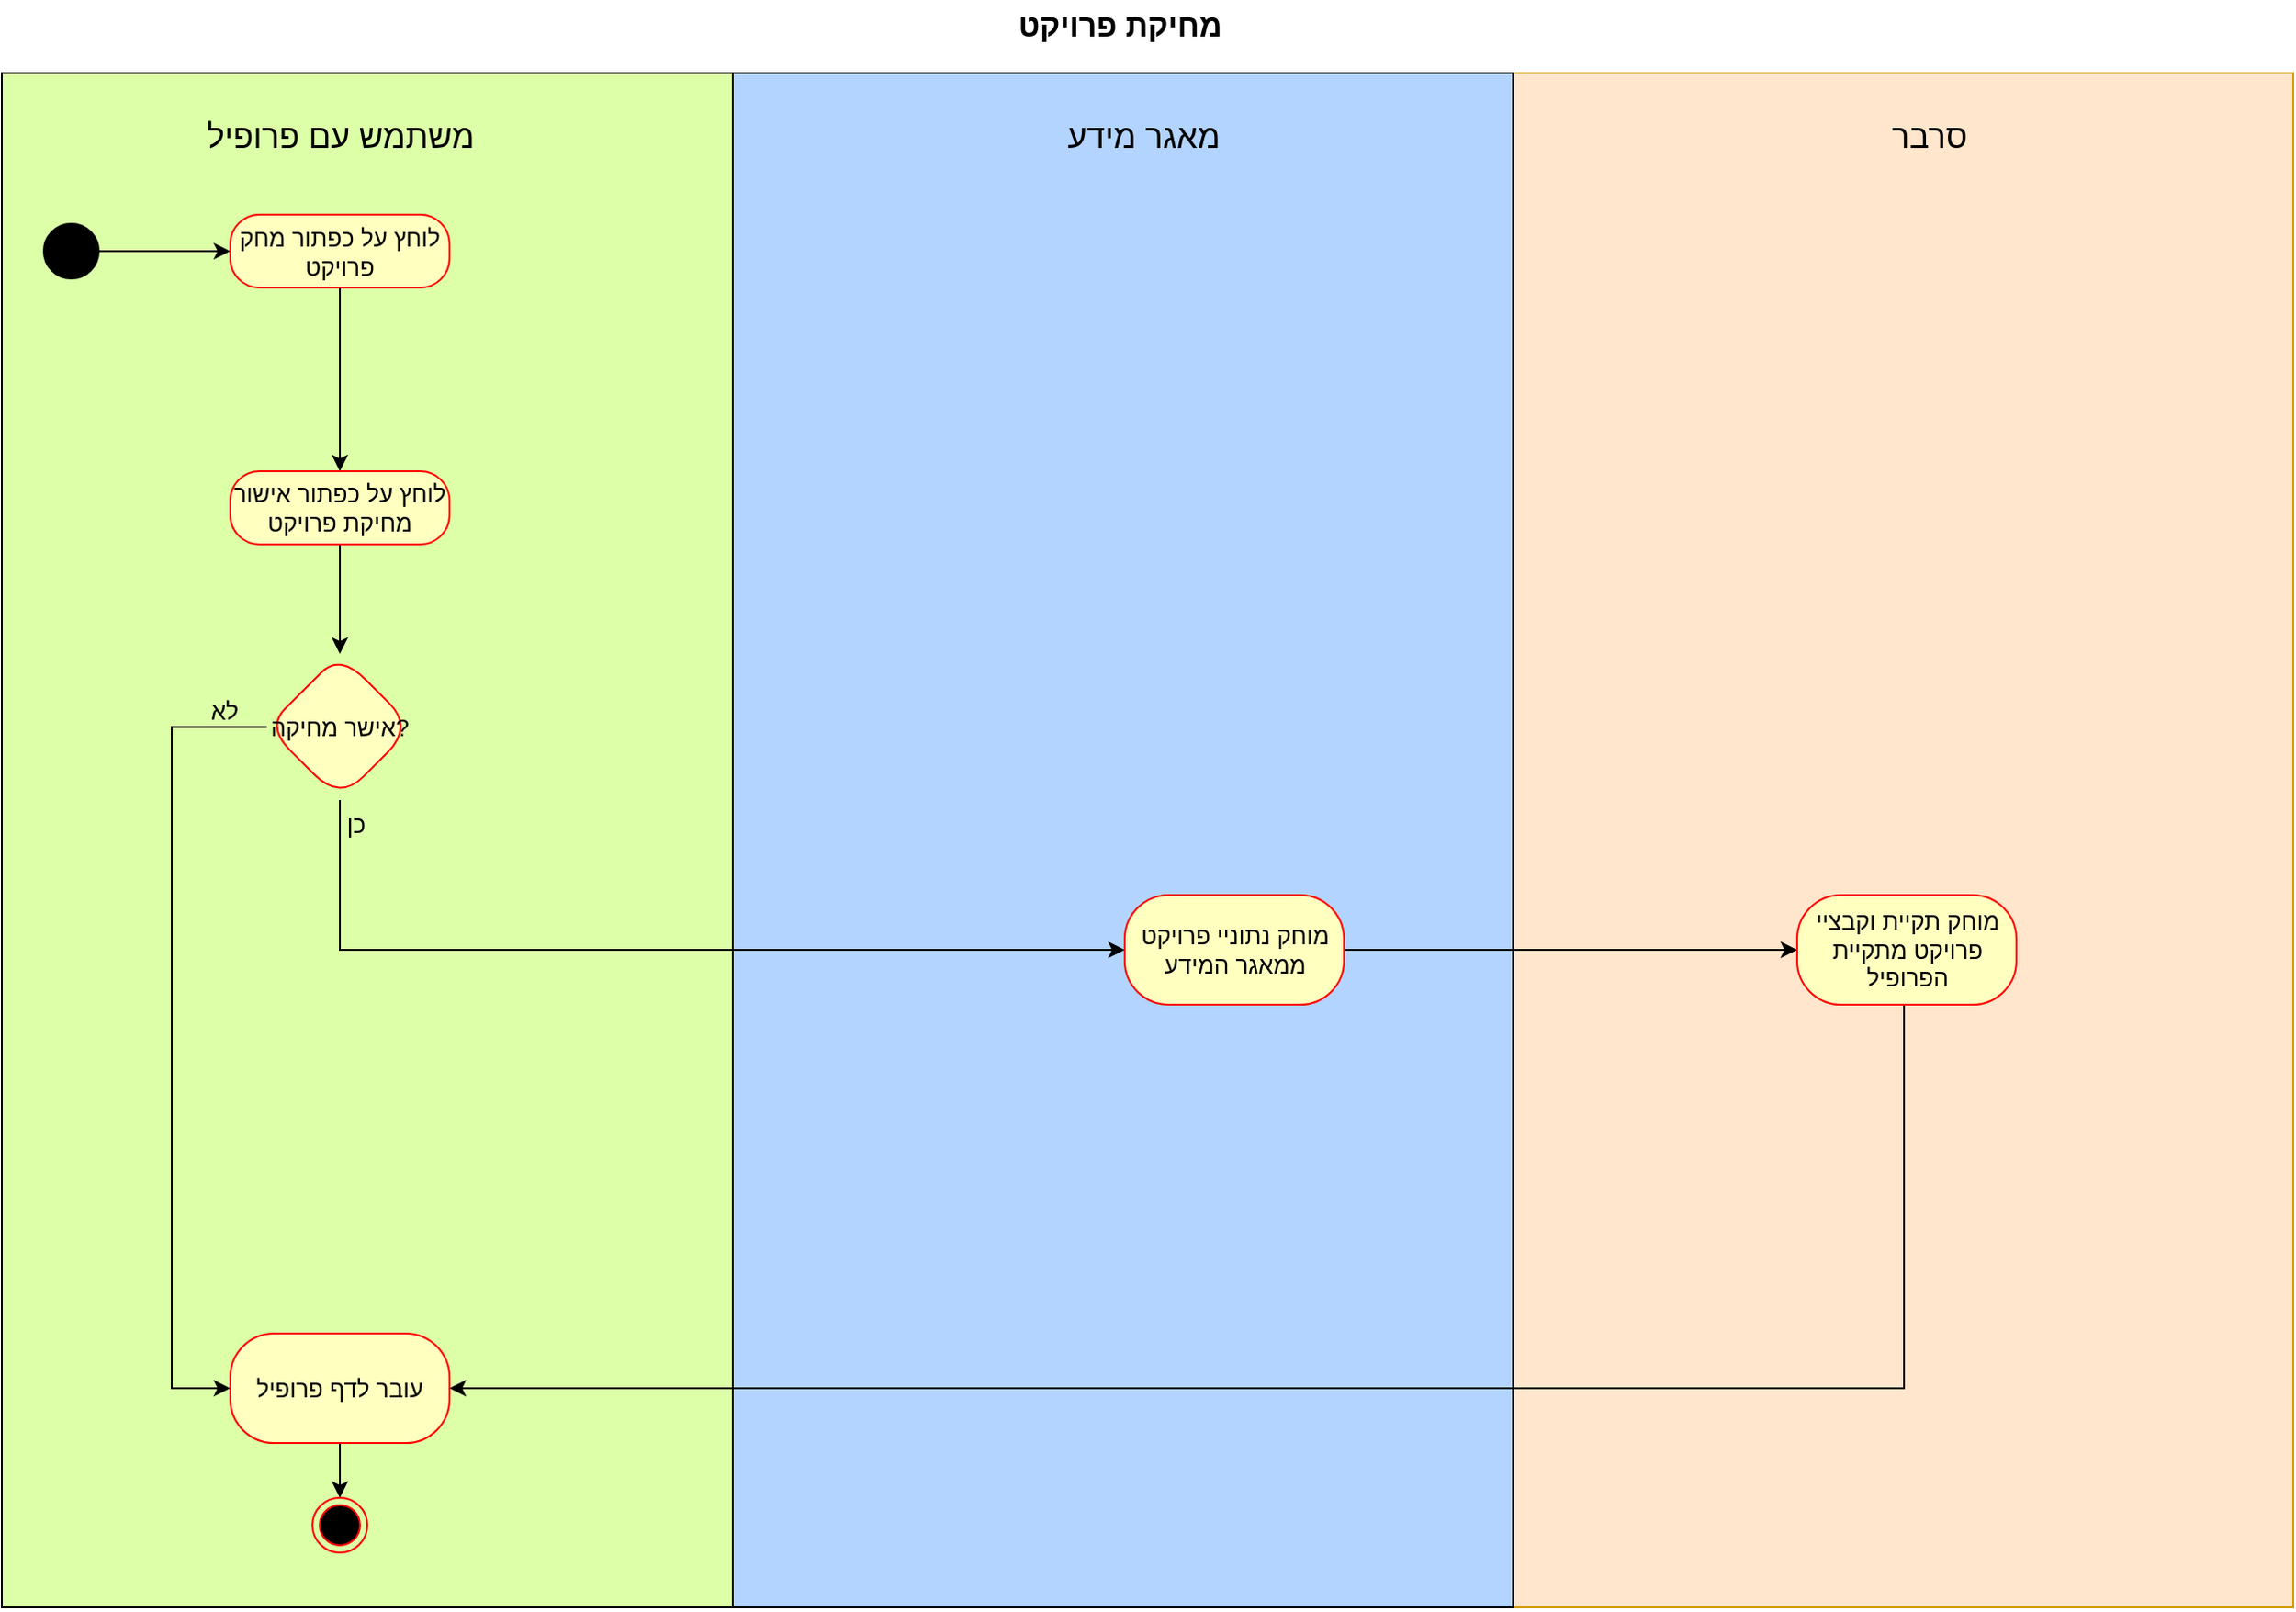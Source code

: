 <mxfile version="15.4.0" type="device"><diagram id="SqZyUri1mVdJK8C7mO2F" name="Page-1"><mxGraphModel dx="2875" dy="-7015" grid="1" gridSize="10" guides="1" tooltips="1" connect="1" arrows="1" fold="1" page="1" pageScale="1" pageWidth="827" pageHeight="1169" math="0" shadow="0"><root><mxCell id="0"/><mxCell id="1" parent="0"/><mxCell id="h3yHmaHJmyDpYoekCfB2-1" value="" style="rounded=0;whiteSpace=wrap;html=1;fillColor=#ffe6cc;strokeColor=#d79b00;" vertex="1" parent="1"><mxGeometry x="614" y="9270" width="427" height="840" as="geometry"/></mxCell><mxCell id="h3yHmaHJmyDpYoekCfB2-2" value="" style="rounded=0;whiteSpace=wrap;html=1;fillColor=#DCFFA8;" vertex="1" parent="1"><mxGeometry x="-213" y="9270" width="400" height="840" as="geometry"/></mxCell><mxCell id="h3yHmaHJmyDpYoekCfB2-3" value="" style="rounded=0;whiteSpace=wrap;html=1;fillColor=#B3D4FF;" vertex="1" parent="1"><mxGeometry x="187" y="9270" width="427" height="840" as="geometry"/></mxCell><mxCell id="h3yHmaHJmyDpYoekCfB2-4" value="" style="endArrow=none;html=1;rounded=0;" edge="1" parent="1"><mxGeometry width="50" height="50" relative="1" as="geometry"><mxPoint x="187" y="10110" as="sourcePoint"/><mxPoint x="187" y="9270" as="targetPoint"/></mxGeometry></mxCell><mxCell id="h3yHmaHJmyDpYoekCfB2-5" value="&lt;span style=&quot;font-size: 18px&quot;&gt;משתמש עם פרופיל&lt;/span&gt;" style="text;html=1;strokeColor=none;fillColor=none;align=center;verticalAlign=middle;whiteSpace=wrap;rounded=0;" vertex="1" parent="1"><mxGeometry x="-120.5" y="9290" width="185" height="30" as="geometry"/></mxCell><mxCell id="h3yHmaHJmyDpYoekCfB2-6" value="&lt;font style=&quot;font-size: 18px&quot;&gt;מאגר מידע&lt;/font&gt;" style="text;html=1;strokeColor=none;fillColor=none;align=center;verticalAlign=middle;whiteSpace=wrap;rounded=0;" vertex="1" parent="1"><mxGeometry x="357" y="9290" width="110" height="30" as="geometry"/></mxCell><mxCell id="h3yHmaHJmyDpYoekCfB2-7" style="edgeStyle=orthogonalEdgeStyle;rounded=0;orthogonalLoop=1;jettySize=auto;html=1;entryX=0;entryY=0.5;entryDx=0;entryDy=0;" edge="1" parent="1" source="h3yHmaHJmyDpYoekCfB2-8" target="h3yHmaHJmyDpYoekCfB2-16"><mxGeometry relative="1" as="geometry"/></mxCell><mxCell id="h3yHmaHJmyDpYoekCfB2-8" value="" style="ellipse;whiteSpace=wrap;html=1;aspect=fixed;fontSize=18;fillColor=#000000;" vertex="1" parent="1"><mxGeometry x="-190" y="9352.5" width="30" height="30" as="geometry"/></mxCell><mxCell id="h3yHmaHJmyDpYoekCfB2-9" value="" style="edgeStyle=orthogonalEdgeStyle;rounded=0;orthogonalLoop=1;jettySize=auto;html=1;fontSize=11;entryX=0.5;entryY=0;entryDx=0;entryDy=0;exitX=0.5;exitY=1;exitDx=0;exitDy=0;" edge="1" parent="1" source="h3yHmaHJmyDpYoekCfB2-16" target="h3yHmaHJmyDpYoekCfB2-18"><mxGeometry relative="1" as="geometry"><mxPoint x="-28" y="9410" as="sourcePoint"/><mxPoint x="-28" y="9480" as="targetPoint"/></mxGeometry></mxCell><mxCell id="h3yHmaHJmyDpYoekCfB2-10" value="" style="ellipse;html=1;shape=endState;fillColor=#000000;strokeColor=#ff0000;fontSize=11;" vertex="1" parent="1"><mxGeometry x="-43" y="10050" width="30" height="30" as="geometry"/></mxCell><mxCell id="h3yHmaHJmyDpYoekCfB2-11" value="מחיקת פרויקט" style="text;html=1;strokeColor=none;fillColor=none;align=center;verticalAlign=middle;whiteSpace=wrap;rounded=0;fontStyle=1;fontSize=17;" vertex="1" parent="1"><mxGeometry x="333.5" y="9230" width="130" height="30" as="geometry"/></mxCell><mxCell id="h3yHmaHJmyDpYoekCfB2-12" value="&lt;font style=&quot;font-size: 13px&quot;&gt;כן&lt;/font&gt;" style="text;html=1;strokeColor=none;fillColor=none;align=center;verticalAlign=middle;whiteSpace=wrap;rounded=0;" vertex="1" parent="1"><mxGeometry x="-54" y="9672" width="70" height="18" as="geometry"/></mxCell><mxCell id="h3yHmaHJmyDpYoekCfB2-13" style="edgeStyle=orthogonalEdgeStyle;rounded=0;orthogonalLoop=1;jettySize=auto;html=1;exitX=0.5;exitY=1;exitDx=0;exitDy=0;" edge="1" parent="1" source="h3yHmaHJmyDpYoekCfB2-12" target="h3yHmaHJmyDpYoekCfB2-12"><mxGeometry relative="1" as="geometry"/></mxCell><mxCell id="h3yHmaHJmyDpYoekCfB2-14" value="&lt;font style=&quot;font-size: 13px&quot;&gt;לא&lt;/font&gt;" style="text;html=1;strokeColor=none;fillColor=none;align=center;verticalAlign=middle;whiteSpace=wrap;rounded=0;" vertex="1" parent="1"><mxGeometry x="-126.5" y="9610" width="70" height="18" as="geometry"/></mxCell><mxCell id="h3yHmaHJmyDpYoekCfB2-15" value="&lt;span style=&quot;font-size: 18px&quot;&gt;סרבר&lt;/span&gt;" style="text;html=1;strokeColor=none;fillColor=none;align=center;verticalAlign=middle;whiteSpace=wrap;rounded=0;" vertex="1" parent="1"><mxGeometry x="787" y="9290" width="110" height="30" as="geometry"/></mxCell><mxCell id="h3yHmaHJmyDpYoekCfB2-16" value="&lt;font style=&quot;font-size: 13px&quot;&gt;לוחץ על כפתור מחק פרויקט&lt;/font&gt;" style="rounded=1;whiteSpace=wrap;html=1;arcSize=40;fontColor=#000000;fillColor=#ffffc0;strokeColor=#ff0000;fontSize=13;" vertex="1" parent="1"><mxGeometry x="-88" y="9347.5" width="120" height="40" as="geometry"/></mxCell><mxCell id="h3yHmaHJmyDpYoekCfB2-17" value="" style="edgeStyle=orthogonalEdgeStyle;rounded=0;orthogonalLoop=1;jettySize=auto;html=1;entryX=0.5;entryY=0;entryDx=0;entryDy=0;" edge="1" parent="1" source="h3yHmaHJmyDpYoekCfB2-18" target="h3yHmaHJmyDpYoekCfB2-21"><mxGeometry relative="1" as="geometry"/></mxCell><mxCell id="h3yHmaHJmyDpYoekCfB2-18" value="&lt;font style=&quot;font-size: 13px&quot;&gt;לוחץ על כפתור אישור מחיקת פרויקט&lt;/font&gt;" style="rounded=1;whiteSpace=wrap;html=1;arcSize=40;fontColor=#000000;fillColor=#ffffc0;strokeColor=#ff0000;fontSize=13;" vertex="1" parent="1"><mxGeometry x="-88" y="9488" width="120" height="40" as="geometry"/></mxCell><mxCell id="h3yHmaHJmyDpYoekCfB2-19" value="" style="edgeStyle=orthogonalEdgeStyle;rounded=0;orthogonalLoop=1;jettySize=auto;html=1;entryX=0;entryY=0.5;entryDx=0;entryDy=0;" edge="1" parent="1" source="h3yHmaHJmyDpYoekCfB2-21" target="h3yHmaHJmyDpYoekCfB2-23"><mxGeometry relative="1" as="geometry"><Array as="points"><mxPoint x="-28" y="9750"/></Array></mxGeometry></mxCell><mxCell id="h3yHmaHJmyDpYoekCfB2-20" value="" style="edgeStyle=orthogonalEdgeStyle;rounded=0;orthogonalLoop=1;jettySize=auto;html=1;entryX=0;entryY=0.5;entryDx=0;entryDy=0;" edge="1" parent="1" source="h3yHmaHJmyDpYoekCfB2-21" target="h3yHmaHJmyDpYoekCfB2-27"><mxGeometry relative="1" as="geometry"><mxPoint x="-136" y="9850" as="targetPoint"/><Array as="points"><mxPoint x="-120" y="9628"/><mxPoint x="-120" y="9990"/></Array></mxGeometry></mxCell><mxCell id="h3yHmaHJmyDpYoekCfB2-21" value="אישר מחיקה?" style="rhombus;whiteSpace=wrap;html=1;rounded=1;fontSize=13;fontColor=#000000;strokeColor=#ff0000;fillColor=#ffffc0;arcSize=40;" vertex="1" parent="1"><mxGeometry x="-68" y="9588" width="80" height="80" as="geometry"/></mxCell><mxCell id="h3yHmaHJmyDpYoekCfB2-22" style="edgeStyle=orthogonalEdgeStyle;rounded=0;orthogonalLoop=1;jettySize=auto;html=1;entryX=0;entryY=0.5;entryDx=0;entryDy=0;" edge="1" parent="1" source="h3yHmaHJmyDpYoekCfB2-23" target="h3yHmaHJmyDpYoekCfB2-25"><mxGeometry relative="1" as="geometry"/></mxCell><mxCell id="h3yHmaHJmyDpYoekCfB2-23" value="מוחק נתוניי פרויקט ממאגר המידע" style="whiteSpace=wrap;html=1;rounded=1;fontSize=13;fontColor=#000000;strokeColor=#ff0000;fillColor=#ffffc0;arcSize=40;" vertex="1" parent="1"><mxGeometry x="401.5" y="9720" width="120" height="60" as="geometry"/></mxCell><mxCell id="h3yHmaHJmyDpYoekCfB2-24" value="" style="edgeStyle=orthogonalEdgeStyle;rounded=0;orthogonalLoop=1;jettySize=auto;html=1;entryX=1;entryY=0.5;entryDx=0;entryDy=0;" edge="1" parent="1" source="h3yHmaHJmyDpYoekCfB2-25" target="h3yHmaHJmyDpYoekCfB2-27"><mxGeometry relative="1" as="geometry"><Array as="points"><mxPoint x="828" y="9990"/></Array></mxGeometry></mxCell><mxCell id="h3yHmaHJmyDpYoekCfB2-25" value="מוחק תקיית וקבציי פרויקט מתקיית הפרופיל" style="whiteSpace=wrap;html=1;rounded=1;fontSize=13;fontColor=#000000;strokeColor=#ff0000;fillColor=#ffffc0;arcSize=40;" vertex="1" parent="1"><mxGeometry x="769.5" y="9720" width="120" height="60" as="geometry"/></mxCell><mxCell id="h3yHmaHJmyDpYoekCfB2-26" style="edgeStyle=orthogonalEdgeStyle;rounded=0;orthogonalLoop=1;jettySize=auto;html=1;entryX=0.5;entryY=0;entryDx=0;entryDy=0;" edge="1" parent="1" source="h3yHmaHJmyDpYoekCfB2-27" target="h3yHmaHJmyDpYoekCfB2-10"><mxGeometry relative="1" as="geometry"/></mxCell><mxCell id="h3yHmaHJmyDpYoekCfB2-27" value="עובר לדף פרופיל" style="whiteSpace=wrap;html=1;rounded=1;fontSize=13;fontColor=#000000;strokeColor=#ff0000;fillColor=#ffffc0;arcSize=40;" vertex="1" parent="1"><mxGeometry x="-88" y="9960" width="120" height="60" as="geometry"/></mxCell></root></mxGraphModel></diagram></mxfile>